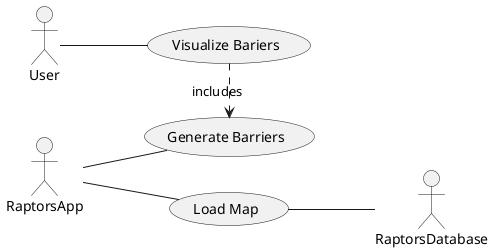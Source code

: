 @startuml
left to right direction

RaptorsApp as RaptorsApp
User -- (Visualize Bariers)

(Visualize Bariers) .> (Generate Barriers) :includes
RaptorsApp -- (Generate Barriers)
RaptorsApp -- (Load Map)
(Load Map) -- RaptorsDatabase
@enduml